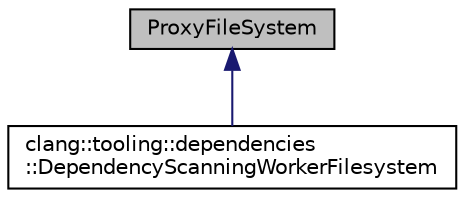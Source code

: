 digraph "ProxyFileSystem"
{
 // LATEX_PDF_SIZE
  bgcolor="transparent";
  edge [fontname="Helvetica",fontsize="10",labelfontname="Helvetica",labelfontsize="10"];
  node [fontname="Helvetica",fontsize="10",shape=record];
  Node1 [label="ProxyFileSystem",height=0.2,width=0.4,color="black", fillcolor="grey75", style="filled", fontcolor="black",tooltip=" "];
  Node1 -> Node2 [dir="back",color="midnightblue",fontsize="10",style="solid",fontname="Helvetica"];
  Node2 [label="clang::tooling::dependencies\l::DependencyScanningWorkerFilesystem",height=0.2,width=0.4,color="black",URL="$classclang_1_1tooling_1_1dependencies_1_1DependencyScanningWorkerFilesystem.html",tooltip="A virtual file system optimized for the dependency discovery."];
}
